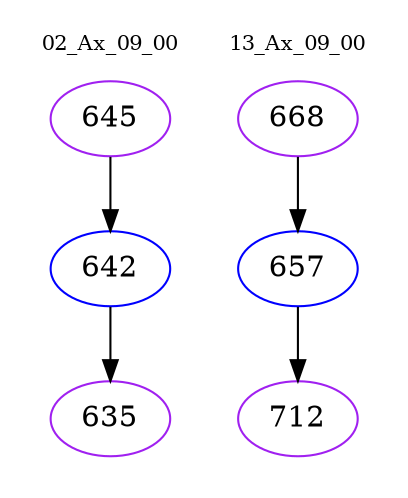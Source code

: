 digraph{
subgraph cluster_0 {
color = white
label = "02_Ax_09_00";
fontsize=10;
T0_645 [label="645", color="purple"]
T0_645 -> T0_642 [color="black"]
T0_642 [label="642", color="blue"]
T0_642 -> T0_635 [color="black"]
T0_635 [label="635", color="purple"]
}
subgraph cluster_1 {
color = white
label = "13_Ax_09_00";
fontsize=10;
T1_668 [label="668", color="purple"]
T1_668 -> T1_657 [color="black"]
T1_657 [label="657", color="blue"]
T1_657 -> T1_712 [color="black"]
T1_712 [label="712", color="purple"]
}
}
